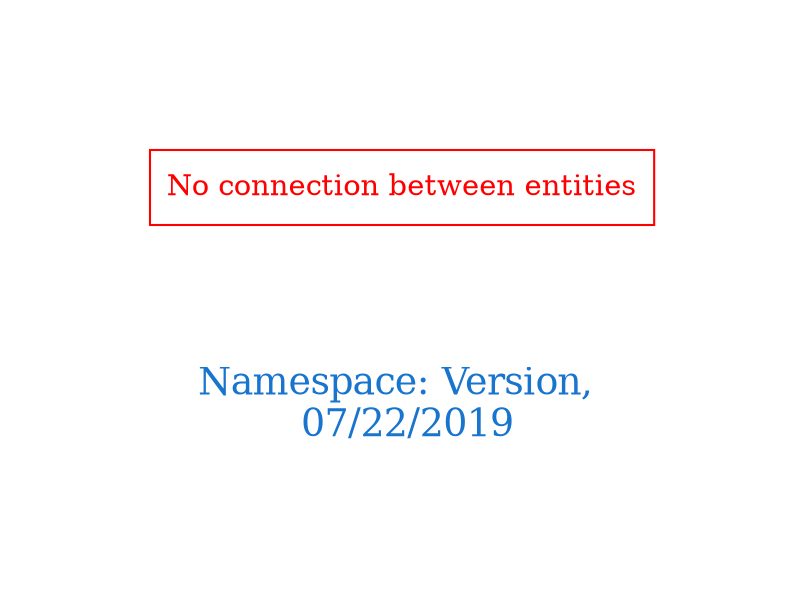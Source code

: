 digraph OGIT_ontology {
 graph [ rankdir= LR,pad=1 
fontsize = 18,
fontcolor= dodgerblue3,label = "\n\n\nNamespace: Version, \n 07/22/2019"];
node[shape=polygon];
edge [  color="gray81"];

"No connection between entities" [fontcolor = "red",color="red", shape="polygon"]
}
